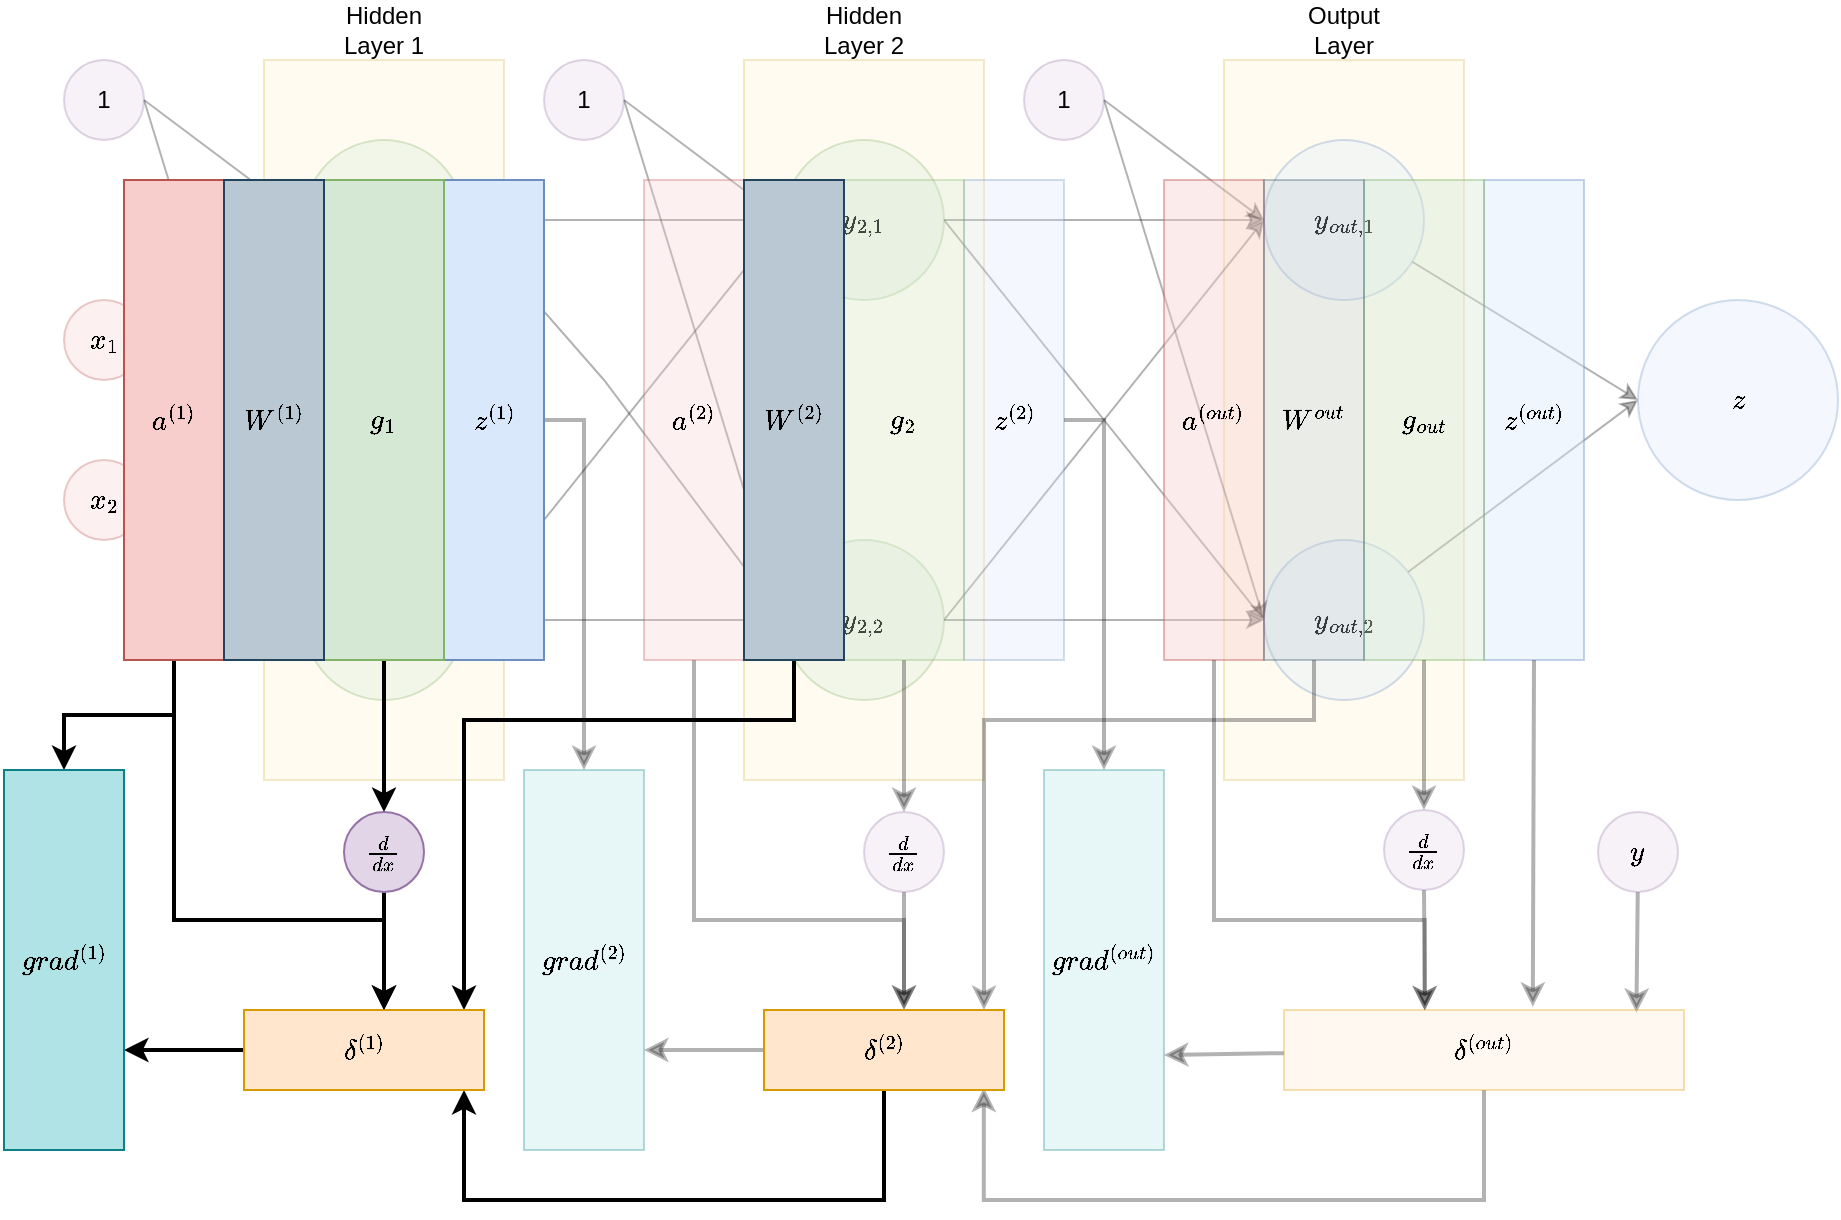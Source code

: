 <mxfile version="21.3.3" type="device">
  <diagram name="Page-1" id="ZrCCHp6g5IzTZTbPb78C">
    <mxGraphModel dx="827" dy="415" grid="1" gridSize="10" guides="1" tooltips="1" connect="1" arrows="1" fold="1" page="1" pageScale="1" pageWidth="827" pageHeight="1169" math="1" shadow="0">
      <root>
        <mxCell id="0" />
        <mxCell id="1" parent="0" />
        <mxCell id="4kj96fsDXcly6klhEpda-49" value="" style="rounded=0;whiteSpace=wrap;html=1;fillColor=#fff2cc;strokeColor=#d6b656;opacity=30;" vertex="1" parent="1">
          <mxGeometry x="620" y="40" width="120" height="360" as="geometry" />
        </mxCell>
        <mxCell id="4kj96fsDXcly6klhEpda-5" value="" style="rounded=0;whiteSpace=wrap;html=1;fillColor=#fff2cc;strokeColor=#d6b656;opacity=30;" vertex="1" parent="1">
          <mxGeometry x="380" y="40" width="120" height="360" as="geometry" />
        </mxCell>
        <mxCell id="4kj96fsDXcly6klhEpda-3" value="" style="rounded=0;whiteSpace=wrap;html=1;fillColor=#fff2cc;strokeColor=#d6b656;opacity=30;" vertex="1" parent="1">
          <mxGeometry x="140" y="40" width="120" height="360" as="geometry" />
        </mxCell>
        <mxCell id="F8uVB2hkuiV7ukGDuRI8-5" style="edgeStyle=none;rounded=0;orthogonalLoop=1;jettySize=auto;html=1;entryX=0;entryY=0.5;entryDx=0;entryDy=0;exitX=1;exitY=0.5;exitDx=0;exitDy=0;opacity=30;" parent="1" source="F8uVB2hkuiV7ukGDuRI8-1" target="F8uVB2hkuiV7ukGDuRI8-3" edge="1">
          <mxGeometry relative="1" as="geometry" />
        </mxCell>
        <mxCell id="4kj96fsDXcly6klhEpda-2" style="edgeStyle=none;rounded=0;orthogonalLoop=1;jettySize=auto;html=1;entryX=0;entryY=0.5;entryDx=0;entryDy=0;exitX=1;exitY=0.5;exitDx=0;exitDy=0;opacity=30;" edge="1" parent="1" source="F8uVB2hkuiV7ukGDuRI8-1" target="F8uVB2hkuiV7ukGDuRI8-4">
          <mxGeometry relative="1" as="geometry" />
        </mxCell>
        <mxCell id="F8uVB2hkuiV7ukGDuRI8-1" value="\(x_1\)" style="ellipse;whiteSpace=wrap;html=1;aspect=fixed;fillColor=#f8cecc;strokeColor=#b85450;opacity=30;" parent="1" vertex="1">
          <mxGeometry x="40" y="160" width="40" height="40" as="geometry" />
        </mxCell>
        <mxCell id="F8uVB2hkuiV7ukGDuRI8-6" style="edgeStyle=none;rounded=0;orthogonalLoop=1;jettySize=auto;html=1;exitX=1;exitY=0.5;exitDx=0;exitDy=0;entryX=0;entryY=0.5;entryDx=0;entryDy=0;opacity=30;" parent="1" source="F8uVB2hkuiV7ukGDuRI8-2" target="F8uVB2hkuiV7ukGDuRI8-3" edge="1">
          <mxGeometry relative="1" as="geometry">
            <mxPoint x="280" y="160" as="targetPoint" />
          </mxGeometry>
        </mxCell>
        <mxCell id="F8uVB2hkuiV7ukGDuRI8-7" style="edgeStyle=none;rounded=0;orthogonalLoop=1;jettySize=auto;html=1;entryX=0;entryY=0.5;entryDx=0;entryDy=0;exitX=1;exitY=0.5;exitDx=0;exitDy=0;opacity=30;" parent="1" source="F8uVB2hkuiV7ukGDuRI8-2" target="F8uVB2hkuiV7ukGDuRI8-4" edge="1">
          <mxGeometry relative="1" as="geometry" />
        </mxCell>
        <mxCell id="F8uVB2hkuiV7ukGDuRI8-2" value="\(x_2\)" style="ellipse;whiteSpace=wrap;html=1;aspect=fixed;fillColor=#f8cecc;strokeColor=#b85450;opacity=30;" parent="1" vertex="1">
          <mxGeometry x="40" y="240" width="40" height="40" as="geometry" />
        </mxCell>
        <mxCell id="4kj96fsDXcly6klhEpda-9" style="edgeStyle=none;rounded=0;orthogonalLoop=1;jettySize=auto;html=1;opacity=30;" edge="1" parent="1" source="F8uVB2hkuiV7ukGDuRI8-3" target="4kj96fsDXcly6klhEpda-6">
          <mxGeometry relative="1" as="geometry" />
        </mxCell>
        <mxCell id="4kj96fsDXcly6klhEpda-10" style="edgeStyle=none;rounded=0;orthogonalLoop=1;jettySize=auto;html=1;entryX=0;entryY=0.5;entryDx=0;entryDy=0;exitX=1;exitY=0.5;exitDx=0;exitDy=0;opacity=30;" edge="1" parent="1" source="F8uVB2hkuiV7ukGDuRI8-3" target="4kj96fsDXcly6klhEpda-7">
          <mxGeometry relative="1" as="geometry">
            <Array as="points">
              <mxPoint x="310" y="200" />
            </Array>
          </mxGeometry>
        </mxCell>
        <mxCell id="F8uVB2hkuiV7ukGDuRI8-3" value="\(y_{1,1}\)" style="ellipse;whiteSpace=wrap;html=1;aspect=fixed;fillColor=#d5e8d4;strokeColor=#82b366;opacity=30;" parent="1" vertex="1">
          <mxGeometry x="160" y="80" width="80" height="80" as="geometry" />
        </mxCell>
        <mxCell id="4kj96fsDXcly6klhEpda-11" style="edgeStyle=none;rounded=0;orthogonalLoop=1;jettySize=auto;html=1;entryX=0;entryY=0.5;entryDx=0;entryDy=0;opacity=30;" edge="1" parent="1" source="F8uVB2hkuiV7ukGDuRI8-4" target="4kj96fsDXcly6klhEpda-7">
          <mxGeometry relative="1" as="geometry" />
        </mxCell>
        <mxCell id="4kj96fsDXcly6klhEpda-12" style="edgeStyle=none;rounded=0;orthogonalLoop=1;jettySize=auto;html=1;entryX=0;entryY=0.5;entryDx=0;entryDy=0;exitX=1;exitY=0.5;exitDx=0;exitDy=0;opacity=30;" edge="1" parent="1" source="F8uVB2hkuiV7ukGDuRI8-4" target="4kj96fsDXcly6klhEpda-6">
          <mxGeometry relative="1" as="geometry" />
        </mxCell>
        <mxCell id="F8uVB2hkuiV7ukGDuRI8-4" value="\(y_{1,2}\)" style="ellipse;whiteSpace=wrap;html=1;aspect=fixed;fillColor=#d5e8d4;strokeColor=#82b366;opacity=30;" parent="1" vertex="1">
          <mxGeometry x="160" y="280" width="80" height="80" as="geometry" />
        </mxCell>
        <mxCell id="F8uVB2hkuiV7ukGDuRI8-8" value="\(z\)" style="ellipse;whiteSpace=wrap;html=1;aspect=fixed;fillColor=#dae8fc;strokeColor=#6c8ebf;opacity=30;" parent="1" vertex="1">
          <mxGeometry x="827" y="160" width="100" height="100" as="geometry" />
        </mxCell>
        <mxCell id="4kj96fsDXcly6klhEpda-4" value="Hidden Layer 1" style="text;html=1;strokeColor=none;fillColor=none;align=center;verticalAlign=middle;whiteSpace=wrap;rounded=0;" vertex="1" parent="1">
          <mxGeometry x="170" y="10" width="60" height="30" as="geometry" />
        </mxCell>
        <mxCell id="4kj96fsDXcly6klhEpda-55" style="edgeStyle=none;rounded=0;orthogonalLoop=1;jettySize=auto;html=1;entryX=0;entryY=0.5;entryDx=0;entryDy=0;opacity=30;" edge="1" parent="1" source="4kj96fsDXcly6klhEpda-6" target="4kj96fsDXcly6klhEpda-50">
          <mxGeometry relative="1" as="geometry" />
        </mxCell>
        <mxCell id="4kj96fsDXcly6klhEpda-56" style="edgeStyle=none;rounded=0;orthogonalLoop=1;jettySize=auto;html=1;entryX=0;entryY=0.5;entryDx=0;entryDy=0;exitX=1;exitY=0.5;exitDx=0;exitDy=0;opacity=30;" edge="1" parent="1" source="4kj96fsDXcly6klhEpda-6" target="4kj96fsDXcly6klhEpda-51">
          <mxGeometry relative="1" as="geometry" />
        </mxCell>
        <mxCell id="4kj96fsDXcly6klhEpda-6" value="\(y_{2,1}\)" style="ellipse;whiteSpace=wrap;html=1;aspect=fixed;fillColor=#d5e8d4;strokeColor=#82b366;opacity=30;" vertex="1" parent="1">
          <mxGeometry x="400" y="80" width="80" height="80" as="geometry" />
        </mxCell>
        <mxCell id="4kj96fsDXcly6klhEpda-57" style="edgeStyle=none;rounded=0;orthogonalLoop=1;jettySize=auto;html=1;opacity=30;" edge="1" parent="1" source="4kj96fsDXcly6klhEpda-7">
          <mxGeometry relative="1" as="geometry">
            <mxPoint x="640" y="320" as="targetPoint" />
          </mxGeometry>
        </mxCell>
        <mxCell id="4kj96fsDXcly6klhEpda-58" style="edgeStyle=none;rounded=0;orthogonalLoop=1;jettySize=auto;html=1;entryX=0;entryY=0.5;entryDx=0;entryDy=0;exitX=1;exitY=0.5;exitDx=0;exitDy=0;opacity=30;" edge="1" parent="1" source="4kj96fsDXcly6klhEpda-7" target="4kj96fsDXcly6klhEpda-50">
          <mxGeometry relative="1" as="geometry" />
        </mxCell>
        <mxCell id="4kj96fsDXcly6klhEpda-7" value="\(y_{2,2}\)" style="ellipse;whiteSpace=wrap;html=1;aspect=fixed;fillColor=#d5e8d4;strokeColor=#82b366;opacity=30;" vertex="1" parent="1">
          <mxGeometry x="400" y="280" width="80" height="80" as="geometry" />
        </mxCell>
        <mxCell id="4kj96fsDXcly6klhEpda-8" value="Hidden Layer 2" style="text;html=1;strokeColor=none;fillColor=none;align=center;verticalAlign=middle;whiteSpace=wrap;rounded=0;" vertex="1" parent="1">
          <mxGeometry x="410" y="10" width="60" height="30" as="geometry" />
        </mxCell>
        <mxCell id="4kj96fsDXcly6klhEpda-16" style="edgeStyle=none;rounded=0;orthogonalLoop=1;jettySize=auto;html=1;entryX=0;entryY=0.5;entryDx=0;entryDy=0;opacity=30;" edge="1" parent="1" target="F8uVB2hkuiV7ukGDuRI8-3">
          <mxGeometry relative="1" as="geometry">
            <mxPoint x="80" y="60" as="sourcePoint" />
          </mxGeometry>
        </mxCell>
        <mxCell id="4kj96fsDXcly6klhEpda-17" style="edgeStyle=none;rounded=0;orthogonalLoop=1;jettySize=auto;html=1;entryX=0;entryY=0.5;entryDx=0;entryDy=0;exitX=1;exitY=0.5;exitDx=0;exitDy=0;opacity=30;" edge="1" parent="1" source="4kj96fsDXcly6klhEpda-15" target="F8uVB2hkuiV7ukGDuRI8-4">
          <mxGeometry relative="1" as="geometry" />
        </mxCell>
        <mxCell id="4kj96fsDXcly6klhEpda-15" value="1" style="ellipse;whiteSpace=wrap;html=1;aspect=fixed;fillColor=#e1d5e7;strokeColor=#9673a6;opacity=30;" vertex="1" parent="1">
          <mxGeometry x="40" y="40" width="40" height="40" as="geometry" />
        </mxCell>
        <mxCell id="4kj96fsDXcly6klhEpda-19" style="edgeStyle=none;rounded=0;orthogonalLoop=1;jettySize=auto;html=1;entryX=0;entryY=0.5;entryDx=0;entryDy=0;exitX=1;exitY=0.5;exitDx=0;exitDy=0;opacity=30;" edge="1" parent="1" source="4kj96fsDXcly6klhEpda-18" target="4kj96fsDXcly6klhEpda-6">
          <mxGeometry relative="1" as="geometry" />
        </mxCell>
        <mxCell id="4kj96fsDXcly6klhEpda-20" style="edgeStyle=none;rounded=0;orthogonalLoop=1;jettySize=auto;html=1;entryX=0;entryY=0.5;entryDx=0;entryDy=0;exitX=1;exitY=0.5;exitDx=0;exitDy=0;opacity=30;" edge="1" parent="1" source="4kj96fsDXcly6klhEpda-18" target="4kj96fsDXcly6klhEpda-7">
          <mxGeometry relative="1" as="geometry" />
        </mxCell>
        <mxCell id="4kj96fsDXcly6klhEpda-18" value="1" style="ellipse;whiteSpace=wrap;html=1;aspect=fixed;fillColor=#e1d5e7;strokeColor=#9673a6;opacity=30;" vertex="1" parent="1">
          <mxGeometry x="280" y="40" width="40" height="40" as="geometry" />
        </mxCell>
        <mxCell id="4kj96fsDXcly6klhEpda-154" style="edgeStyle=orthogonalEdgeStyle;rounded=0;orthogonalLoop=1;jettySize=auto;html=1;strokeWidth=2;" edge="1" parent="1" source="4kj96fsDXcly6klhEpda-43" target="4kj96fsDXcly6klhEpda-148">
          <mxGeometry relative="1" as="geometry">
            <Array as="points">
              <mxPoint x="95" y="470" />
              <mxPoint x="200" y="470" />
            </Array>
          </mxGeometry>
        </mxCell>
        <mxCell id="4kj96fsDXcly6klhEpda-158" style="edgeStyle=orthogonalEdgeStyle;rounded=0;orthogonalLoop=1;jettySize=auto;html=1;strokeWidth=2;" edge="1" parent="1" source="4kj96fsDXcly6klhEpda-43" target="4kj96fsDXcly6klhEpda-156">
          <mxGeometry relative="1" as="geometry" />
        </mxCell>
        <mxCell id="4kj96fsDXcly6klhEpda-43" value="\(a^{(1)}\)" style="rounded=0;whiteSpace=wrap;html=1;fillColor=#f8cecc;strokeColor=#b85450;" vertex="1" parent="1">
          <mxGeometry x="70" y="100" width="50" height="240" as="geometry" />
        </mxCell>
        <mxCell id="4kj96fsDXcly6klhEpda-146" style="edgeStyle=orthogonalEdgeStyle;rounded=0;orthogonalLoop=1;jettySize=auto;html=1;entryX=0.586;entryY=-0.002;entryDx=0;entryDy=0;entryPerimeter=0;strokeWidth=2;opacity=30;" edge="1" parent="1" source="4kj96fsDXcly6klhEpda-44" target="4kj96fsDXcly6klhEpda-129">
          <mxGeometry relative="1" as="geometry">
            <Array as="points">
              <mxPoint x="355" y="470" />
              <mxPoint x="460" y="470" />
              <mxPoint x="460" y="515" />
            </Array>
          </mxGeometry>
        </mxCell>
        <mxCell id="4kj96fsDXcly6klhEpda-44" value="\(a^{(2)}\)" style="rounded=0;whiteSpace=wrap;html=1;fillColor=#f8cecc;strokeColor=#b85450;opacity=30;" vertex="1" parent="1">
          <mxGeometry x="330" y="100" width="50" height="240" as="geometry" />
        </mxCell>
        <mxCell id="4kj96fsDXcly6klhEpda-142" style="edgeStyle=orthogonalEdgeStyle;rounded=0;orthogonalLoop=1;jettySize=auto;html=1;entryX=0.5;entryY=0;entryDx=0;entryDy=0;strokeWidth=2;opacity=30;" edge="1" parent="1" source="4kj96fsDXcly6klhEpda-45" target="4kj96fsDXcly6klhEpda-139">
          <mxGeometry relative="1" as="geometry">
            <Array as="points">
              <mxPoint x="300" y="220" />
            </Array>
          </mxGeometry>
        </mxCell>
        <mxCell id="4kj96fsDXcly6klhEpda-45" value="\(z^{(1)}\)" style="rounded=0;whiteSpace=wrap;html=1;fillColor=#dae8fc;strokeColor=#6c8ebf;" vertex="1" parent="1">
          <mxGeometry x="230" y="100" width="50" height="240" as="geometry" />
        </mxCell>
        <mxCell id="4kj96fsDXcly6klhEpda-46" value="\(z^{(2)}\)" style="rounded=0;whiteSpace=wrap;html=1;fillColor=#dae8fc;strokeColor=#6c8ebf;opacity=30;" vertex="1" parent="1">
          <mxGeometry x="490" y="100" width="50" height="240" as="geometry" />
        </mxCell>
        <mxCell id="4kj96fsDXcly6klhEpda-59" style="edgeStyle=none;rounded=0;orthogonalLoop=1;jettySize=auto;html=1;entryX=0;entryY=0.5;entryDx=0;entryDy=0;opacity=30;" edge="1" parent="1" source="4kj96fsDXcly6klhEpda-50" target="F8uVB2hkuiV7ukGDuRI8-8">
          <mxGeometry relative="1" as="geometry" />
        </mxCell>
        <mxCell id="4kj96fsDXcly6klhEpda-50" value="\(y_{out,1}\)" style="ellipse;whiteSpace=wrap;html=1;aspect=fixed;fillColor=#dae8fc;strokeColor=#6c8ebf;opacity=30;" vertex="1" parent="1">
          <mxGeometry x="640" y="80" width="80" height="80" as="geometry" />
        </mxCell>
        <mxCell id="4kj96fsDXcly6klhEpda-60" style="edgeStyle=none;rounded=0;orthogonalLoop=1;jettySize=auto;html=1;entryX=0;entryY=0.5;entryDx=0;entryDy=0;opacity=30;" edge="1" parent="1" source="4kj96fsDXcly6klhEpda-51" target="F8uVB2hkuiV7ukGDuRI8-8">
          <mxGeometry relative="1" as="geometry">
            <mxPoint x="850" y="210" as="targetPoint" />
          </mxGeometry>
        </mxCell>
        <mxCell id="4kj96fsDXcly6klhEpda-51" value="\(y_{out,2}\)" style="ellipse;whiteSpace=wrap;html=1;aspect=fixed;fillColor=#dae8fc;strokeColor=#6c8ebf;opacity=30;" vertex="1" parent="1">
          <mxGeometry x="640" y="280" width="80" height="80" as="geometry" />
        </mxCell>
        <mxCell id="4kj96fsDXcly6klhEpda-52" style="edgeStyle=none;rounded=0;orthogonalLoop=1;jettySize=auto;html=1;entryX=0;entryY=0.5;entryDx=0;entryDy=0;exitX=1;exitY=0.5;exitDx=0;exitDy=0;opacity=30;" edge="1" parent="1" source="4kj96fsDXcly6klhEpda-54" target="4kj96fsDXcly6klhEpda-50">
          <mxGeometry relative="1" as="geometry" />
        </mxCell>
        <mxCell id="4kj96fsDXcly6klhEpda-53" style="edgeStyle=none;rounded=0;orthogonalLoop=1;jettySize=auto;html=1;entryX=0;entryY=0.5;entryDx=0;entryDy=0;exitX=1;exitY=0.5;exitDx=0;exitDy=0;opacity=30;" edge="1" parent="1" source="4kj96fsDXcly6klhEpda-54" target="4kj96fsDXcly6klhEpda-51">
          <mxGeometry relative="1" as="geometry" />
        </mxCell>
        <mxCell id="4kj96fsDXcly6klhEpda-54" value="1" style="ellipse;whiteSpace=wrap;html=1;aspect=fixed;fillColor=#e1d5e7;strokeColor=#9673a6;opacity=30;" vertex="1" parent="1">
          <mxGeometry x="520" y="40" width="40" height="40" as="geometry" />
        </mxCell>
        <mxCell id="4kj96fsDXcly6klhEpda-61" value="Output Layer" style="text;html=1;strokeColor=none;fillColor=none;align=center;verticalAlign=middle;whiteSpace=wrap;rounded=0;" vertex="1" parent="1">
          <mxGeometry x="650" y="10" width="60" height="30" as="geometry" />
        </mxCell>
        <mxCell id="4kj96fsDXcly6klhEpda-73" value="\(a^{(out)}\)" style="rounded=0;whiteSpace=wrap;html=1;fillColor=#f8cecc;strokeColor=#b85450;opacity=40;" vertex="1" parent="1">
          <mxGeometry x="590" y="100" width="50" height="240" as="geometry" />
        </mxCell>
        <mxCell id="4kj96fsDXcly6klhEpda-74" value="\(z^{(out)}\)" style="rounded=0;whiteSpace=wrap;html=1;fillColor=#dae8fc;strokeColor=#6c8ebf;opacity=40;" vertex="1" parent="1">
          <mxGeometry x="750" y="100" width="50" height="240" as="geometry" />
        </mxCell>
        <mxCell id="4kj96fsDXcly6klhEpda-152" style="edgeStyle=orthogonalEdgeStyle;rounded=0;orthogonalLoop=1;jettySize=auto;html=1;exitX=0.5;exitY=1;exitDx=0;exitDy=0;strokeWidth=2;" edge="1" parent="1" source="4kj96fsDXcly6klhEpda-75" target="4kj96fsDXcly6klhEpda-149">
          <mxGeometry relative="1" as="geometry" />
        </mxCell>
        <mxCell id="4kj96fsDXcly6klhEpda-75" value="\(g_1\)" style="rounded=0;whiteSpace=wrap;html=1;fillColor=#d5e8d4;strokeColor=#82b366;" vertex="1" parent="1">
          <mxGeometry x="170" y="100" width="60" height="240" as="geometry" />
        </mxCell>
        <mxCell id="4kj96fsDXcly6klhEpda-128" style="edgeStyle=orthogonalEdgeStyle;rounded=0;orthogonalLoop=1;jettySize=auto;html=1;exitX=0.5;exitY=1;exitDx=0;exitDy=0;entryX=0.5;entryY=0;entryDx=0;entryDy=0;strokeWidth=2;opacity=30;" edge="1" parent="1" source="4kj96fsDXcly6klhEpda-76" target="4kj96fsDXcly6klhEpda-127">
          <mxGeometry relative="1" as="geometry" />
        </mxCell>
        <mxCell id="4kj96fsDXcly6klhEpda-76" value="\(g_2\)" style="rounded=0;whiteSpace=wrap;html=1;fillColor=#d5e8d4;strokeColor=#82b366;opacity=30;" vertex="1" parent="1">
          <mxGeometry x="430" y="100" width="60" height="240" as="geometry" />
        </mxCell>
        <mxCell id="4kj96fsDXcly6klhEpda-77" value="\(g_{out}\)" style="rounded=0;whiteSpace=wrap;html=1;fillColor=#d5e8d4;strokeColor=#82b366;opacity=40;" vertex="1" parent="1">
          <mxGeometry x="690" y="100" width="60" height="240" as="geometry" />
        </mxCell>
        <mxCell id="4kj96fsDXcly6klhEpda-91" value="\(W^{(1)}\)" style="rounded=0;whiteSpace=wrap;html=1;fillColor=#bac8d3;strokeColor=#23445d;" vertex="1" parent="1">
          <mxGeometry x="120" y="100" width="50" height="240" as="geometry" />
        </mxCell>
        <mxCell id="4kj96fsDXcly6klhEpda-155" style="edgeStyle=orthogonalEdgeStyle;rounded=0;orthogonalLoop=1;jettySize=auto;html=1;exitX=0.5;exitY=1;exitDx=0;exitDy=0;strokeWidth=2;" edge="1" parent="1" source="4kj96fsDXcly6klhEpda-103" target="4kj96fsDXcly6klhEpda-148">
          <mxGeometry relative="1" as="geometry">
            <Array as="points">
              <mxPoint x="405" y="370" />
              <mxPoint x="240" y="370" />
            </Array>
          </mxGeometry>
        </mxCell>
        <mxCell id="4kj96fsDXcly6klhEpda-103" value="\(W^{(2)}\)" style="rounded=0;whiteSpace=wrap;html=1;fillColor=#bac8d3;strokeColor=#23445d;" vertex="1" parent="1">
          <mxGeometry x="380" y="100" width="50" height="240" as="geometry" />
        </mxCell>
        <mxCell id="4kj96fsDXcly6klhEpda-137" style="edgeStyle=orthogonalEdgeStyle;rounded=0;orthogonalLoop=1;jettySize=auto;html=1;exitX=0.5;exitY=1;exitDx=0;exitDy=0;strokeWidth=2;opacity=30;" edge="1" parent="1" source="4kj96fsDXcly6klhEpda-104" target="4kj96fsDXcly6klhEpda-129">
          <mxGeometry relative="1" as="geometry">
            <Array as="points">
              <mxPoint x="665" y="370" />
              <mxPoint x="500" y="370" />
            </Array>
          </mxGeometry>
        </mxCell>
        <mxCell id="4kj96fsDXcly6klhEpda-104" value="\(W^{out}\)" style="rounded=0;whiteSpace=wrap;html=1;fillColor=#bac8d3;strokeColor=#23445d;opacity=30;" vertex="1" parent="1">
          <mxGeometry x="640" y="100" width="50" height="240" as="geometry" />
        </mxCell>
        <mxCell id="4kj96fsDXcly6klhEpda-116" style="edgeStyle=orthogonalEdgeStyle;rounded=0;orthogonalLoop=1;jettySize=auto;html=1;entryX=0.5;entryY=0;entryDx=0;entryDy=0;strokeWidth=2;opacity=30;" edge="1" parent="1" target="4kj96fsDXcly6klhEpda-126">
          <mxGeometry relative="1" as="geometry">
            <mxPoint x="540" y="220" as="sourcePoint" />
            <Array as="points">
              <mxPoint x="560" y="220" />
            </Array>
          </mxGeometry>
        </mxCell>
        <mxCell id="4kj96fsDXcly6klhEpda-117" style="edgeStyle=orthogonalEdgeStyle;rounded=0;orthogonalLoop=1;jettySize=auto;html=1;exitX=0.5;exitY=1;exitDx=0;exitDy=0;strokeWidth=2;entryX=0.352;entryY=0.006;entryDx=0;entryDy=0;entryPerimeter=0;opacity=30;" edge="1" parent="1" source="4kj96fsDXcly6klhEpda-73" target="4kj96fsDXcly6klhEpda-123">
          <mxGeometry relative="1" as="geometry">
            <mxPoint x="700" y="490" as="targetPoint" />
            <mxPoint x="645" y="340" as="sourcePoint" />
            <Array as="points">
              <mxPoint x="615" y="470" />
              <mxPoint x="720" y="470" />
            </Array>
          </mxGeometry>
        </mxCell>
        <mxCell id="4kj96fsDXcly6klhEpda-118" style="edgeStyle=none;rounded=0;orthogonalLoop=1;jettySize=auto;html=1;exitX=0.5;exitY=1;exitDx=0;exitDy=0;entryX=0.622;entryY=-0.042;entryDx=0;entryDy=0;entryPerimeter=0;strokeWidth=2;opacity=30;" edge="1" parent="1" target="4kj96fsDXcly6klhEpda-123" source="4kj96fsDXcly6klhEpda-74">
          <mxGeometry relative="1" as="geometry">
            <mxPoint x="755" y="340" as="sourcePoint" />
          </mxGeometry>
        </mxCell>
        <mxCell id="4kj96fsDXcly6klhEpda-119" style="edgeStyle=none;rounded=0;orthogonalLoop=1;jettySize=auto;html=1;exitX=0.5;exitY=1;exitDx=0;exitDy=0;entryX=0.5;entryY=0;entryDx=0;entryDy=0;strokeWidth=2;opacity=30;" edge="1" parent="1" target="4kj96fsDXcly6klhEpda-125" source="4kj96fsDXcly6klhEpda-77">
          <mxGeometry relative="1" as="geometry">
            <mxPoint x="700" y="340" as="sourcePoint" />
          </mxGeometry>
        </mxCell>
        <mxCell id="4kj96fsDXcly6klhEpda-120" style="edgeStyle=none;rounded=0;orthogonalLoop=1;jettySize=auto;html=1;entryX=0.881;entryY=0.034;entryDx=0;entryDy=0;entryPerimeter=0;strokeWidth=2;opacity=30;" edge="1" parent="1" source="4kj96fsDXcly6klhEpda-121" target="4kj96fsDXcly6klhEpda-123">
          <mxGeometry relative="1" as="geometry" />
        </mxCell>
        <mxCell id="4kj96fsDXcly6klhEpda-121" value="\(y\)" style="ellipse;whiteSpace=wrap;html=1;aspect=fixed;fillColor=#e1d5e7;strokeColor=#9673a6;opacity=30;" vertex="1" parent="1">
          <mxGeometry x="807" y="416" width="40" height="40" as="geometry" />
        </mxCell>
        <mxCell id="4kj96fsDXcly6klhEpda-122" style="edgeStyle=none;rounded=0;orthogonalLoop=1;jettySize=auto;html=1;entryX=1;entryY=0.75;entryDx=0;entryDy=0;strokeWidth=2;opacity=30;" edge="1" parent="1" source="4kj96fsDXcly6klhEpda-123" target="4kj96fsDXcly6klhEpda-126">
          <mxGeometry relative="1" as="geometry" />
        </mxCell>
        <mxCell id="4kj96fsDXcly6klhEpda-138" style="edgeStyle=orthogonalEdgeStyle;rounded=0;orthogonalLoop=1;jettySize=auto;html=1;strokeWidth=2;entryX=0.916;entryY=0.971;entryDx=0;entryDy=0;entryPerimeter=0;opacity=30;" edge="1" parent="1" source="4kj96fsDXcly6klhEpda-123" target="4kj96fsDXcly6klhEpda-129">
          <mxGeometry relative="1" as="geometry">
            <mxPoint x="490" y="556" as="targetPoint" />
            <Array as="points">
              <mxPoint x="750" y="610" />
              <mxPoint x="500" y="610" />
            </Array>
          </mxGeometry>
        </mxCell>
        <mxCell id="4kj96fsDXcly6klhEpda-123" value="\(\delta^{(out)}\)" style="rounded=0;whiteSpace=wrap;html=1;fillColor=#ffe6cc;strokeColor=#d79b00;opacity=30;" vertex="1" parent="1">
          <mxGeometry x="650" y="515" width="200" height="40" as="geometry" />
        </mxCell>
        <mxCell id="4kj96fsDXcly6klhEpda-124" style="edgeStyle=none;rounded=0;orthogonalLoop=1;jettySize=auto;html=1;entryX=0.352;entryY=0.006;entryDx=0;entryDy=0;entryPerimeter=0;strokeWidth=2;opacity=30;" edge="1" parent="1" source="4kj96fsDXcly6klhEpda-125" target="4kj96fsDXcly6klhEpda-123">
          <mxGeometry relative="1" as="geometry" />
        </mxCell>
        <mxCell id="4kj96fsDXcly6klhEpda-125" value="\(\frac{d}{dx}\)" style="ellipse;whiteSpace=wrap;html=1;aspect=fixed;fillColor=#e1d5e7;strokeColor=#9673a6;opacity=30;" vertex="1" parent="1">
          <mxGeometry x="700" y="415" width="40" height="40" as="geometry" />
        </mxCell>
        <mxCell id="4kj96fsDXcly6klhEpda-126" value="\(grad^{(out)}\)" style="rounded=0;whiteSpace=wrap;html=1;fillColor=#b0e3e6;strokeColor=#0e8088;opacity=30;" vertex="1" parent="1">
          <mxGeometry x="530" y="395" width="60" height="190" as="geometry" />
        </mxCell>
        <mxCell id="4kj96fsDXcly6klhEpda-134" value="" style="edgeStyle=orthogonalEdgeStyle;rounded=0;orthogonalLoop=1;jettySize=auto;html=1;strokeWidth=2;opacity=30;" edge="1" parent="1" source="4kj96fsDXcly6klhEpda-127" target="4kj96fsDXcly6klhEpda-129">
          <mxGeometry relative="1" as="geometry">
            <Array as="points">
              <mxPoint x="460" y="500" />
              <mxPoint x="460" y="500" />
            </Array>
          </mxGeometry>
        </mxCell>
        <mxCell id="4kj96fsDXcly6klhEpda-127" value="\(\frac{d}{dx}\)" style="ellipse;whiteSpace=wrap;html=1;aspect=fixed;fillColor=#e1d5e7;strokeColor=#9673a6;opacity=30;" vertex="1" parent="1">
          <mxGeometry x="440" y="416" width="40" height="40" as="geometry" />
        </mxCell>
        <mxCell id="4kj96fsDXcly6klhEpda-144" value="" style="edgeStyle=orthogonalEdgeStyle;rounded=0;orthogonalLoop=1;jettySize=auto;html=1;strokeWidth=2;opacity=30;" edge="1" parent="1" source="4kj96fsDXcly6klhEpda-129" target="4kj96fsDXcly6klhEpda-139">
          <mxGeometry relative="1" as="geometry">
            <Array as="points">
              <mxPoint x="340" y="535" />
              <mxPoint x="340" y="535" />
            </Array>
          </mxGeometry>
        </mxCell>
        <mxCell id="4kj96fsDXcly6klhEpda-150" style="edgeStyle=orthogonalEdgeStyle;rounded=0;orthogonalLoop=1;jettySize=auto;html=1;strokeWidth=2;" edge="1" parent="1" source="4kj96fsDXcly6klhEpda-129" target="4kj96fsDXcly6klhEpda-148">
          <mxGeometry relative="1" as="geometry">
            <Array as="points">
              <mxPoint x="450" y="610" />
              <mxPoint x="240" y="610" />
            </Array>
          </mxGeometry>
        </mxCell>
        <mxCell id="4kj96fsDXcly6klhEpda-129" value="\(\delta^{(2)}\)" style="rounded=0;whiteSpace=wrap;html=1;fillColor=#ffe6cc;strokeColor=#d79b00;" vertex="1" parent="1">
          <mxGeometry x="390" y="515" width="120" height="40" as="geometry" />
        </mxCell>
        <mxCell id="4kj96fsDXcly6klhEpda-139" value="\(grad^{(2)}\)" style="rounded=0;whiteSpace=wrap;html=1;fillColor=#b0e3e6;strokeColor=#0e8088;opacity=30;" vertex="1" parent="1">
          <mxGeometry x="270" y="395" width="60" height="190" as="geometry" />
        </mxCell>
        <mxCell id="4kj96fsDXcly6klhEpda-157" style="edgeStyle=orthogonalEdgeStyle;rounded=0;orthogonalLoop=1;jettySize=auto;html=1;strokeWidth=2;" edge="1" parent="1" source="4kj96fsDXcly6klhEpda-148" target="4kj96fsDXcly6klhEpda-156">
          <mxGeometry relative="1" as="geometry">
            <Array as="points">
              <mxPoint x="80" y="535" />
              <mxPoint x="80" y="535" />
            </Array>
          </mxGeometry>
        </mxCell>
        <mxCell id="4kj96fsDXcly6klhEpda-148" value="\(\delta^{(1)}\)" style="rounded=0;whiteSpace=wrap;html=1;fillColor=#ffe6cc;strokeColor=#d79b00;" vertex="1" parent="1">
          <mxGeometry x="130" y="515" width="120" height="40" as="geometry" />
        </mxCell>
        <mxCell id="4kj96fsDXcly6klhEpda-153" style="edgeStyle=orthogonalEdgeStyle;rounded=0;orthogonalLoop=1;jettySize=auto;html=1;exitX=0.5;exitY=1;exitDx=0;exitDy=0;strokeWidth=2;" edge="1" parent="1" source="4kj96fsDXcly6klhEpda-149" target="4kj96fsDXcly6klhEpda-148">
          <mxGeometry relative="1" as="geometry">
            <Array as="points">
              <mxPoint x="200" y="500" />
              <mxPoint x="200" y="500" />
            </Array>
          </mxGeometry>
        </mxCell>
        <mxCell id="4kj96fsDXcly6klhEpda-149" value="\(\frac{d}{dx}\)" style="ellipse;whiteSpace=wrap;html=1;aspect=fixed;fillColor=#e1d5e7;strokeColor=#9673a6;" vertex="1" parent="1">
          <mxGeometry x="180" y="416" width="40" height="40" as="geometry" />
        </mxCell>
        <mxCell id="4kj96fsDXcly6klhEpda-156" value="\(grad^{(1)}\)" style="rounded=0;whiteSpace=wrap;html=1;fillColor=#b0e3e6;strokeColor=#0e8088;" vertex="1" parent="1">
          <mxGeometry x="10" y="395" width="60" height="190" as="geometry" />
        </mxCell>
      </root>
    </mxGraphModel>
  </diagram>
</mxfile>
